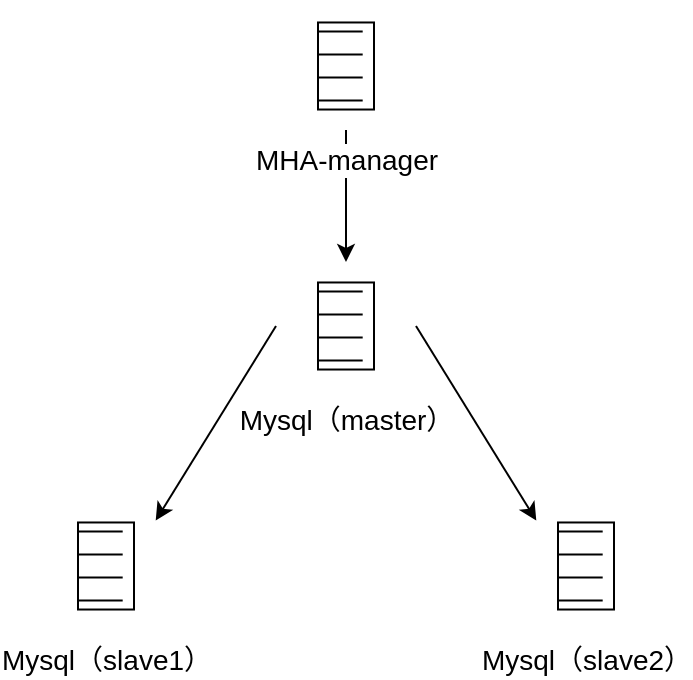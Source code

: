 <mxfile version="12.3.3" type="github" pages="2"><diagram id="A-PNPqVm3dsi34xETLl9" name="MHA"><mxGraphModel dx="1021" dy="580" grid="1" gridSize="10" guides="1" tooltips="1" connect="1" arrows="1" fold="1" page="1" pageScale="1" pageWidth="827" pageHeight="1169" math="0" shadow="0"><root><mxCell id="0"/><mxCell id="1" parent="0"/><mxCell id="z1poQRY7Om00hEd46Xbl-16" style="edgeStyle=none;rounded=0;orthogonalLoop=1;jettySize=auto;html=1;exitX=0.5;exitY=1;exitDx=0;exitDy=0;entryX=0.5;entryY=0;entryDx=0;entryDy=0;" edge="1" parent="1" source="z1poQRY7Om00hEd46Xbl-4" target="z1poQRY7Om00hEd46Xbl-7"><mxGeometry relative="1" as="geometry"/></mxCell><mxCell id="z1poQRY7Om00hEd46Xbl-4" value="MHA-manager" style="shape=mxgraph.bpmn.shape;html=1;verticalLabelPosition=bottom;labelBackgroundColor=#ffffff;verticalAlign=top;align=center;perimeter=rhombusPerimeter;outlineConnect=0;symbol=conditional;strokeColor=#000000;strokeWidth=1;fillColor=#FFFFFF;fontSize=14;" vertex="1" parent="1"><mxGeometry x="240" y="200" width="70" height="64" as="geometry"/></mxCell><mxCell id="z1poQRY7Om00hEd46Xbl-14" style="rounded=0;orthogonalLoop=1;jettySize=auto;html=1;exitX=0;exitY=0.5;exitDx=0;exitDy=0;entryX=0.855;entryY=0.145;entryDx=0;entryDy=0;entryPerimeter=0;" edge="1" parent="1" source="z1poQRY7Om00hEd46Xbl-7" target="z1poQRY7Om00hEd46Xbl-12"><mxGeometry relative="1" as="geometry"/></mxCell><mxCell id="z1poQRY7Om00hEd46Xbl-15" style="rounded=0;orthogonalLoop=1;jettySize=auto;html=1;exitX=1;exitY=0.5;exitDx=0;exitDy=0;entryX=0.145;entryY=0.145;entryDx=0;entryDy=0;entryPerimeter=0;" edge="1" parent="1" source="z1poQRY7Om00hEd46Xbl-7" target="z1poQRY7Om00hEd46Xbl-13"><mxGeometry relative="1" as="geometry"/></mxCell><mxCell id="z1poQRY7Om00hEd46Xbl-7" value="Mysql（master）" style="shape=mxgraph.bpmn.shape;html=1;verticalLabelPosition=bottom;labelBackgroundColor=#ffffff;verticalAlign=top;align=center;perimeter=rhombusPerimeter;outlineConnect=0;symbol=conditional;strokeColor=#000000;strokeWidth=1;fillColor=#FFFFFF;fontSize=14;" vertex="1" parent="1"><mxGeometry x="240" y="330" width="70" height="64" as="geometry"/></mxCell><mxCell id="z1poQRY7Om00hEd46Xbl-12" value="Mysql（slave1）" style="shape=mxgraph.bpmn.shape;html=1;verticalLabelPosition=bottom;labelBackgroundColor=#ffffff;verticalAlign=top;align=center;perimeter=rhombusPerimeter;outlineConnect=0;symbol=conditional;strokeColor=#000000;strokeWidth=1;fillColor=#FFFFFF;fontSize=14;" vertex="1" parent="1"><mxGeometry x="120" y="450" width="70" height="64" as="geometry"/></mxCell><mxCell id="z1poQRY7Om00hEd46Xbl-13" value="Mysql（slave2）" style="shape=mxgraph.bpmn.shape;html=1;verticalLabelPosition=bottom;labelBackgroundColor=#ffffff;verticalAlign=top;align=center;perimeter=rhombusPerimeter;outlineConnect=0;symbol=conditional;strokeColor=#000000;strokeWidth=1;fillColor=#FFFFFF;fontSize=14;" vertex="1" parent="1"><mxGeometry x="360" y="450" width="70" height="64" as="geometry"/></mxCell></root></mxGraphModel></diagram><diagram id="5glkS3f43sJR3wBB9Jep" name="Keepalived"><mxGraphModel dx="1021" dy="580" grid="1" gridSize="10" guides="1" tooltips="1" connect="1" arrows="1" fold="1" page="1" pageScale="1" pageWidth="827" pageHeight="1169" math="0" shadow="0"><root><mxCell id="zo4ilyK-0KOjYqmWqdir-0"/><mxCell id="zo4ilyK-0KOjYqmWqdir-1" parent="zo4ilyK-0KOjYqmWqdir-0"/><mxCell id="9WYX0iOnnSQZ2Dch-TUz-0" value="Mysql（master）&lt;br&gt;+&lt;br&gt;Keepalived" style="shape=mxgraph.bpmn.shape;html=1;verticalLabelPosition=bottom;labelBackgroundColor=#ffffff;verticalAlign=top;align=center;perimeter=rhombusPerimeter;outlineConnect=0;symbol=conditional;strokeColor=#000000;strokeWidth=1;fillColor=#FFFFFF;fontSize=14;" vertex="1" parent="zo4ilyK-0KOjYqmWqdir-1"><mxGeometry x="120" y="280" width="70" height="64" as="geometry"/></mxCell><mxCell id="9WYX0iOnnSQZ2Dch-TUz-1" value="Mysql（slave）&lt;br&gt;+&lt;br&gt;Keepalived" style="shape=mxgraph.bpmn.shape;html=1;verticalLabelPosition=bottom;labelBackgroundColor=#ffffff;verticalAlign=top;align=center;perimeter=rhombusPerimeter;outlineConnect=0;symbol=conditional;strokeColor=#000000;strokeWidth=1;fillColor=#FFFFFF;fontSize=14;" vertex="1" parent="zo4ilyK-0KOjYqmWqdir-1"><mxGeometry x="320" y="280" width="70" height="64" as="geometry"/></mxCell></root></mxGraphModel></diagram></mxfile>
